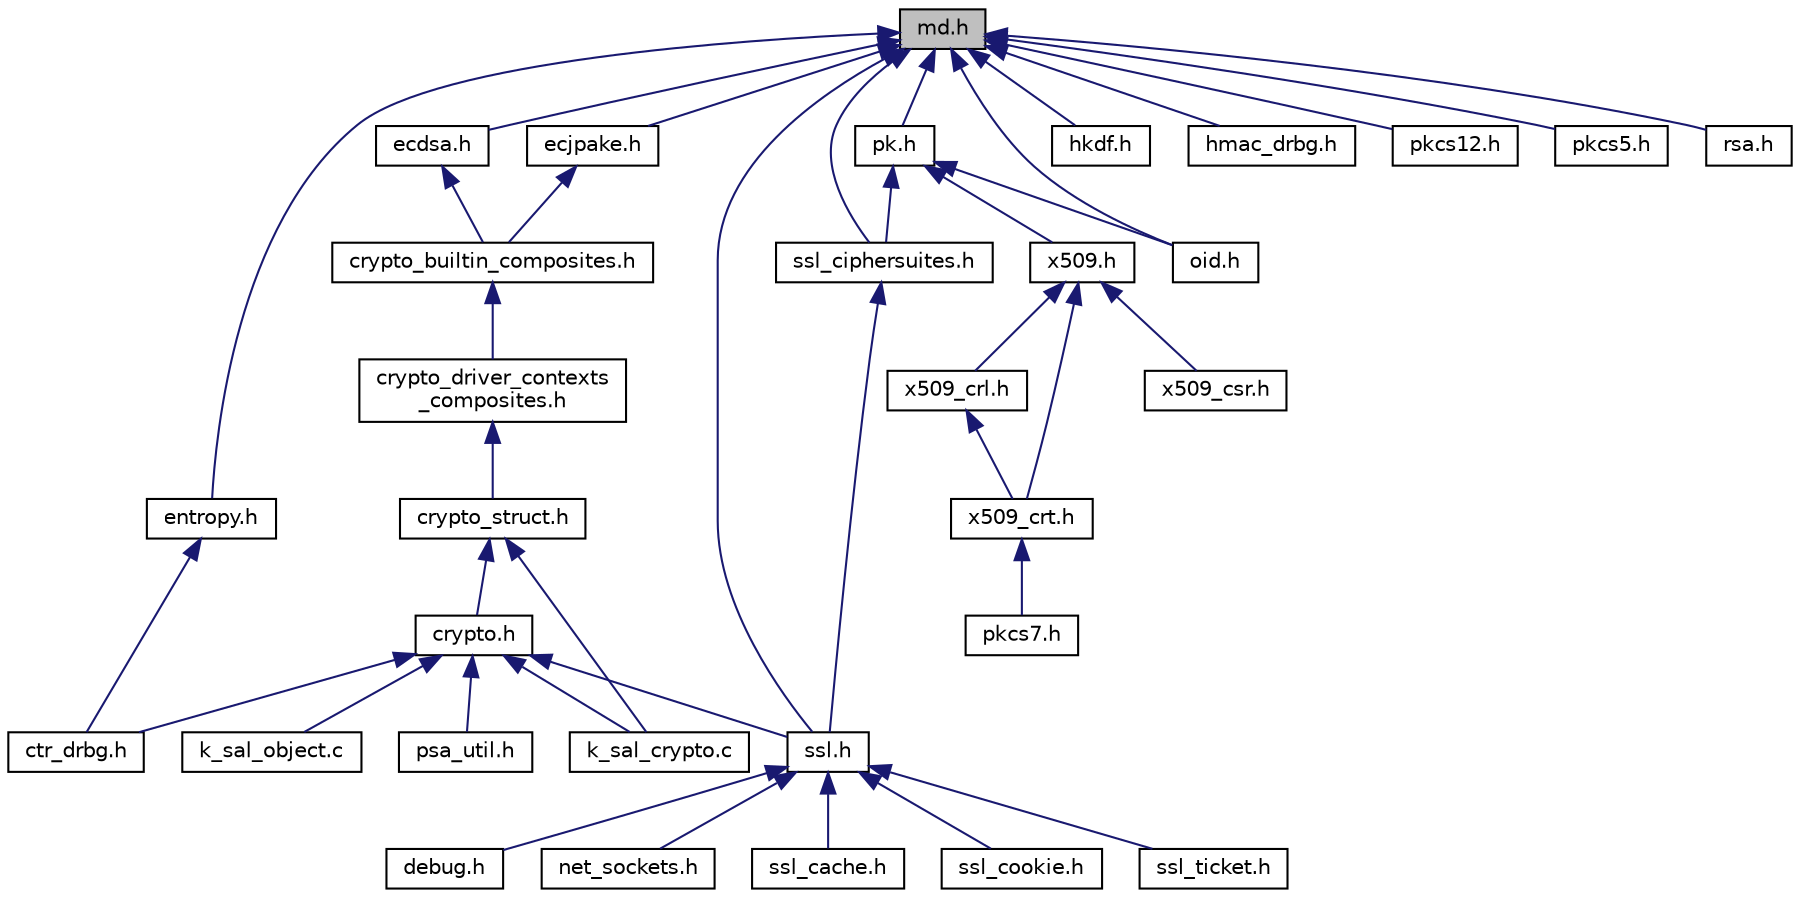 digraph "md.h"
{
 // LATEX_PDF_SIZE
  edge [fontname="Helvetica",fontsize="10",labelfontname="Helvetica",labelfontsize="10"];
  node [fontname="Helvetica",fontsize="10",shape=record];
  Node1 [label="md.h",height=0.2,width=0.4,color="black", fillcolor="grey75", style="filled", fontcolor="black",tooltip="This file contains the generic functions for message-digest (hashing) and HMAC."];
  Node1 -> Node2 [dir="back",color="midnightblue",fontsize="10",style="solid",fontname="Helvetica"];
  Node2 [label="entropy.h",height=0.2,width=0.4,color="black", fillcolor="white", style="filled",URL="$entropy_8h.html",tooltip="Entropy accumulator implementation."];
  Node2 -> Node3 [dir="back",color="midnightblue",fontsize="10",style="solid",fontname="Helvetica"];
  Node3 [label="ctr_drbg.h",height=0.2,width=0.4,color="black", fillcolor="white", style="filled",URL="$ctr__drbg_8h.html",tooltip="This file contains definitions and functions for the CTR_DRBG pseudorandom generator."];
  Node1 -> Node4 [dir="back",color="midnightblue",fontsize="10",style="solid",fontname="Helvetica"];
  Node4 [label="ecdsa.h",height=0.2,width=0.4,color="black", fillcolor="white", style="filled",URL="$ecdsa_8h.html",tooltip="This file contains ECDSA definitions and functions."];
  Node4 -> Node5 [dir="back",color="midnightblue",fontsize="10",style="solid",fontname="Helvetica"];
  Node5 [label="crypto_builtin_composites.h",height=0.2,width=0.4,color="black", fillcolor="white", style="filled",URL="$crypto__builtin__composites_8h_source.html",tooltip=" "];
  Node5 -> Node6 [dir="back",color="midnightblue",fontsize="10",style="solid",fontname="Helvetica"];
  Node6 [label="crypto_driver_contexts\l_composites.h",height=0.2,width=0.4,color="black", fillcolor="white", style="filled",URL="$crypto__driver__contexts__composites_8h_source.html",tooltip=" "];
  Node6 -> Node7 [dir="back",color="midnightblue",fontsize="10",style="solid",fontname="Helvetica"];
  Node7 [label="crypto_struct.h",height=0.2,width=0.4,color="black", fillcolor="white", style="filled",URL="$crypto__struct_8h.html",tooltip="PSA cryptography module: Mbed TLS structured type implementations."];
  Node7 -> Node8 [dir="back",color="midnightblue",fontsize="10",style="solid",fontname="Helvetica"];
  Node8 [label="crypto.h",height=0.2,width=0.4,color="black", fillcolor="white", style="filled",URL="$crypto_8h.html",tooltip="Platform Security Architecture cryptography module."];
  Node8 -> Node3 [dir="back",color="midnightblue",fontsize="10",style="solid",fontname="Helvetica"];
  Node8 -> Node9 [dir="back",color="midnightblue",fontsize="10",style="solid",fontname="Helvetica"];
  Node9 [label="psa_util.h",height=0.2,width=0.4,color="black", fillcolor="white", style="filled",URL="$psa__util_8h.html",tooltip="Utility functions for the use of the PSA Crypto library."];
  Node8 -> Node10 [dir="back",color="midnightblue",fontsize="10",style="solid",fontname="Helvetica"];
  Node10 [label="ssl.h",height=0.2,width=0.4,color="black", fillcolor="white", style="filled",URL="$ssl_8h.html",tooltip="SSL/TLS functions."];
  Node10 -> Node11 [dir="back",color="midnightblue",fontsize="10",style="solid",fontname="Helvetica"];
  Node11 [label="debug.h",height=0.2,width=0.4,color="black", fillcolor="white", style="filled",URL="$debug_8h.html",tooltip="Functions for controlling and providing debug output from the library."];
  Node10 -> Node12 [dir="back",color="midnightblue",fontsize="10",style="solid",fontname="Helvetica"];
  Node12 [label="net_sockets.h",height=0.2,width=0.4,color="black", fillcolor="white", style="filled",URL="$net__sockets_8h.html",tooltip="Network sockets abstraction layer to integrate Mbed TLS into a BSD-style sockets API."];
  Node10 -> Node13 [dir="back",color="midnightblue",fontsize="10",style="solid",fontname="Helvetica"];
  Node13 [label="ssl_cache.h",height=0.2,width=0.4,color="black", fillcolor="white", style="filled",URL="$ssl__cache_8h.html",tooltip="SSL session cache implementation."];
  Node10 -> Node14 [dir="back",color="midnightblue",fontsize="10",style="solid",fontname="Helvetica"];
  Node14 [label="ssl_cookie.h",height=0.2,width=0.4,color="black", fillcolor="white", style="filled",URL="$ssl__cookie_8h.html",tooltip="DTLS cookie callbacks implementation."];
  Node10 -> Node15 [dir="back",color="midnightblue",fontsize="10",style="solid",fontname="Helvetica"];
  Node15 [label="ssl_ticket.h",height=0.2,width=0.4,color="black", fillcolor="white", style="filled",URL="$ssl__ticket_8h.html",tooltip="TLS server ticket callbacks implementation."];
  Node8 -> Node16 [dir="back",color="midnightblue",fontsize="10",style="solid",fontname="Helvetica"];
  Node16 [label="k_sal_crypto.c",height=0.2,width=0.4,color="black", fillcolor="white", style="filled",URL="$k__sal__crypto_8c.html",tooltip="SAL crypto for Generic PSA."];
  Node8 -> Node17 [dir="back",color="midnightblue",fontsize="10",style="solid",fontname="Helvetica"];
  Node17 [label="k_sal_object.c",height=0.2,width=0.4,color="black", fillcolor="white", style="filled",URL="$k__sal__object_8c.html",tooltip="SAL object for Generic PSA."];
  Node7 -> Node16 [dir="back",color="midnightblue",fontsize="10",style="solid",fontname="Helvetica"];
  Node1 -> Node18 [dir="back",color="midnightblue",fontsize="10",style="solid",fontname="Helvetica"];
  Node18 [label="ecjpake.h",height=0.2,width=0.4,color="black", fillcolor="white", style="filled",URL="$ecjpake_8h.html",tooltip="Elliptic curve J-PAKE."];
  Node18 -> Node5 [dir="back",color="midnightblue",fontsize="10",style="solid",fontname="Helvetica"];
  Node1 -> Node19 [dir="back",color="midnightblue",fontsize="10",style="solid",fontname="Helvetica"];
  Node19 [label="hkdf.h",height=0.2,width=0.4,color="black", fillcolor="white", style="filled",URL="$hkdf_8h.html",tooltip="This file contains the HKDF interface."];
  Node1 -> Node20 [dir="back",color="midnightblue",fontsize="10",style="solid",fontname="Helvetica"];
  Node20 [label="hmac_drbg.h",height=0.2,width=0.4,color="black", fillcolor="white", style="filled",URL="$hmac__drbg_8h.html",tooltip="The HMAC_DRBG pseudorandom generator."];
  Node1 -> Node21 [dir="back",color="midnightblue",fontsize="10",style="solid",fontname="Helvetica"];
  Node21 [label="oid.h",height=0.2,width=0.4,color="black", fillcolor="white", style="filled",URL="$oid_8h.html",tooltip="Object Identifier (OID) database."];
  Node1 -> Node22 [dir="back",color="midnightblue",fontsize="10",style="solid",fontname="Helvetica"];
  Node22 [label="pk.h",height=0.2,width=0.4,color="black", fillcolor="white", style="filled",URL="$pk_8h.html",tooltip="Public Key abstraction layer."];
  Node22 -> Node21 [dir="back",color="midnightblue",fontsize="10",style="solid",fontname="Helvetica"];
  Node22 -> Node23 [dir="back",color="midnightblue",fontsize="10",style="solid",fontname="Helvetica"];
  Node23 [label="ssl_ciphersuites.h",height=0.2,width=0.4,color="black", fillcolor="white", style="filled",URL="$ssl__ciphersuites_8h.html",tooltip="SSL Ciphersuites for Mbed TLS."];
  Node23 -> Node10 [dir="back",color="midnightblue",fontsize="10",style="solid",fontname="Helvetica"];
  Node22 -> Node24 [dir="back",color="midnightblue",fontsize="10",style="solid",fontname="Helvetica"];
  Node24 [label="x509.h",height=0.2,width=0.4,color="black", fillcolor="white", style="filled",URL="$x509_8h.html",tooltip="X.509 generic defines and structures."];
  Node24 -> Node25 [dir="back",color="midnightblue",fontsize="10",style="solid",fontname="Helvetica"];
  Node25 [label="x509_crl.h",height=0.2,width=0.4,color="black", fillcolor="white", style="filled",URL="$x509__crl_8h.html",tooltip="X.509 certificate revocation list parsing."];
  Node25 -> Node26 [dir="back",color="midnightblue",fontsize="10",style="solid",fontname="Helvetica"];
  Node26 [label="x509_crt.h",height=0.2,width=0.4,color="black", fillcolor="white", style="filled",URL="$x509__crt_8h.html",tooltip="X.509 certificate parsing and writing."];
  Node26 -> Node27 [dir="back",color="midnightblue",fontsize="10",style="solid",fontname="Helvetica"];
  Node27 [label="pkcs7.h",height=0.2,width=0.4,color="black", fillcolor="white", style="filled",URL="$pkcs7_8h.html",tooltip="PKCS #7 generic defines and structures https://tools.ietf.org/html/rfc2315."];
  Node24 -> Node26 [dir="back",color="midnightblue",fontsize="10",style="solid",fontname="Helvetica"];
  Node24 -> Node28 [dir="back",color="midnightblue",fontsize="10",style="solid",fontname="Helvetica"];
  Node28 [label="x509_csr.h",height=0.2,width=0.4,color="black", fillcolor="white", style="filled",URL="$x509__csr_8h.html",tooltip="X.509 certificate signing request parsing and writing."];
  Node1 -> Node29 [dir="back",color="midnightblue",fontsize="10",style="solid",fontname="Helvetica"];
  Node29 [label="pkcs12.h",height=0.2,width=0.4,color="black", fillcolor="white", style="filled",URL="$pkcs12_8h.html",tooltip="PKCS#12 Personal Information Exchange Syntax."];
  Node1 -> Node30 [dir="back",color="midnightblue",fontsize="10",style="solid",fontname="Helvetica"];
  Node30 [label="pkcs5.h",height=0.2,width=0.4,color="black", fillcolor="white", style="filled",URL="$pkcs5_8h.html",tooltip="PKCS#5 functions."];
  Node1 -> Node31 [dir="back",color="midnightblue",fontsize="10",style="solid",fontname="Helvetica"];
  Node31 [label="rsa.h",height=0.2,width=0.4,color="black", fillcolor="white", style="filled",URL="$rsa_8h.html",tooltip="This file provides an API for the RSA public-key cryptosystem."];
  Node1 -> Node10 [dir="back",color="midnightblue",fontsize="10",style="solid",fontname="Helvetica"];
  Node1 -> Node23 [dir="back",color="midnightblue",fontsize="10",style="solid",fontname="Helvetica"];
}
